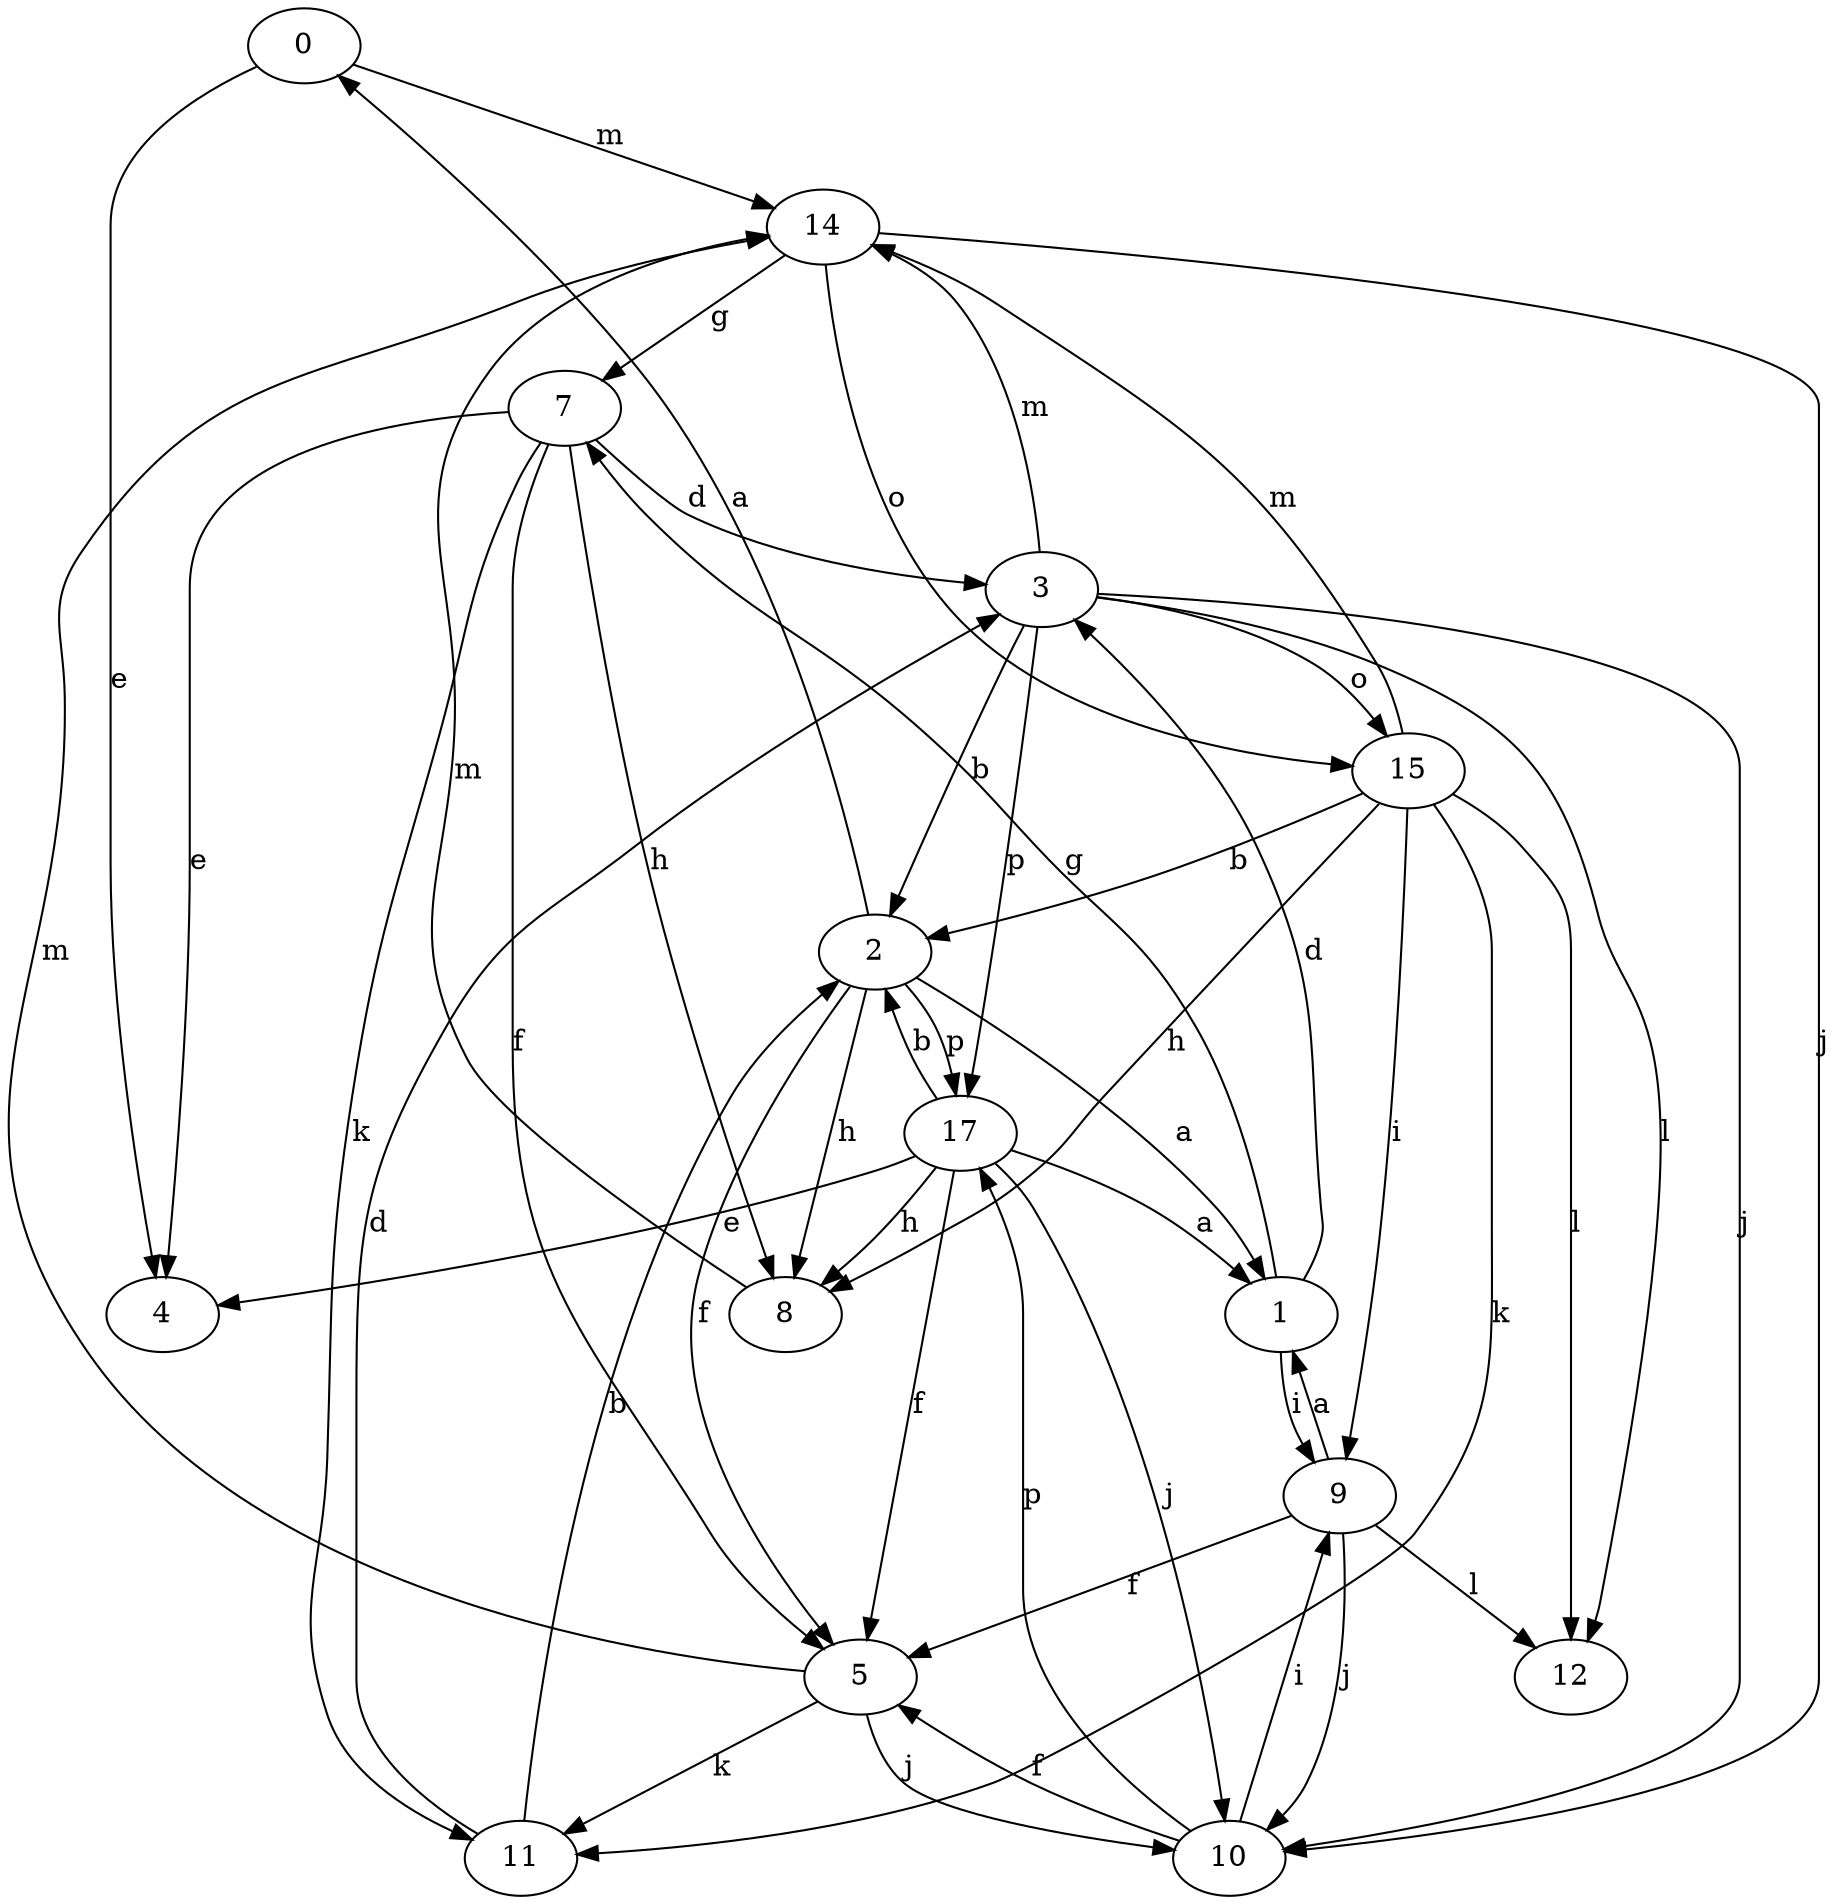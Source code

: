 strict digraph  {
0;
1;
2;
3;
4;
5;
7;
8;
9;
10;
11;
12;
14;
15;
17;
0 -> 4  [label=e];
0 -> 14  [label=m];
1 -> 3  [label=d];
1 -> 7  [label=g];
1 -> 9  [label=i];
2 -> 0  [label=a];
2 -> 1  [label=a];
2 -> 5  [label=f];
2 -> 8  [label=h];
2 -> 17  [label=p];
3 -> 2  [label=b];
3 -> 10  [label=j];
3 -> 12  [label=l];
3 -> 14  [label=m];
3 -> 15  [label=o];
3 -> 17  [label=p];
5 -> 10  [label=j];
5 -> 11  [label=k];
5 -> 14  [label=m];
7 -> 3  [label=d];
7 -> 4  [label=e];
7 -> 5  [label=f];
7 -> 8  [label=h];
7 -> 11  [label=k];
8 -> 14  [label=m];
9 -> 1  [label=a];
9 -> 5  [label=f];
9 -> 10  [label=j];
9 -> 12  [label=l];
10 -> 5  [label=f];
10 -> 9  [label=i];
10 -> 17  [label=p];
11 -> 2  [label=b];
11 -> 3  [label=d];
14 -> 7  [label=g];
14 -> 10  [label=j];
14 -> 15  [label=o];
15 -> 2  [label=b];
15 -> 8  [label=h];
15 -> 9  [label=i];
15 -> 11  [label=k];
15 -> 12  [label=l];
15 -> 14  [label=m];
17 -> 1  [label=a];
17 -> 2  [label=b];
17 -> 4  [label=e];
17 -> 5  [label=f];
17 -> 8  [label=h];
17 -> 10  [label=j];
}
